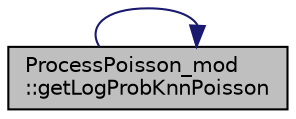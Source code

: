 digraph "ProcessPoisson_mod::getLogProbKnnPoisson"
{
 // LATEX_PDF_SIZE
  edge [fontname="Helvetica",fontsize="10",labelfontname="Helvetica",labelfontsize="10"];
  node [fontname="Helvetica",fontsize="10",shape=record];
  rankdir="LR";
  Node1 [label="ProcessPoisson_mod\l::getLogProbKnnPoisson",height=0.2,width=0.4,color="black", fillcolor="grey75", style="filled", fontcolor="black",tooltip="Return the natural log-probability density function of the kth nearest neighbor distance being distSq..."];
  Node1 -> Node1 [color="midnightblue",fontsize="10",style="solid",fontname="Helvetica"];
}
